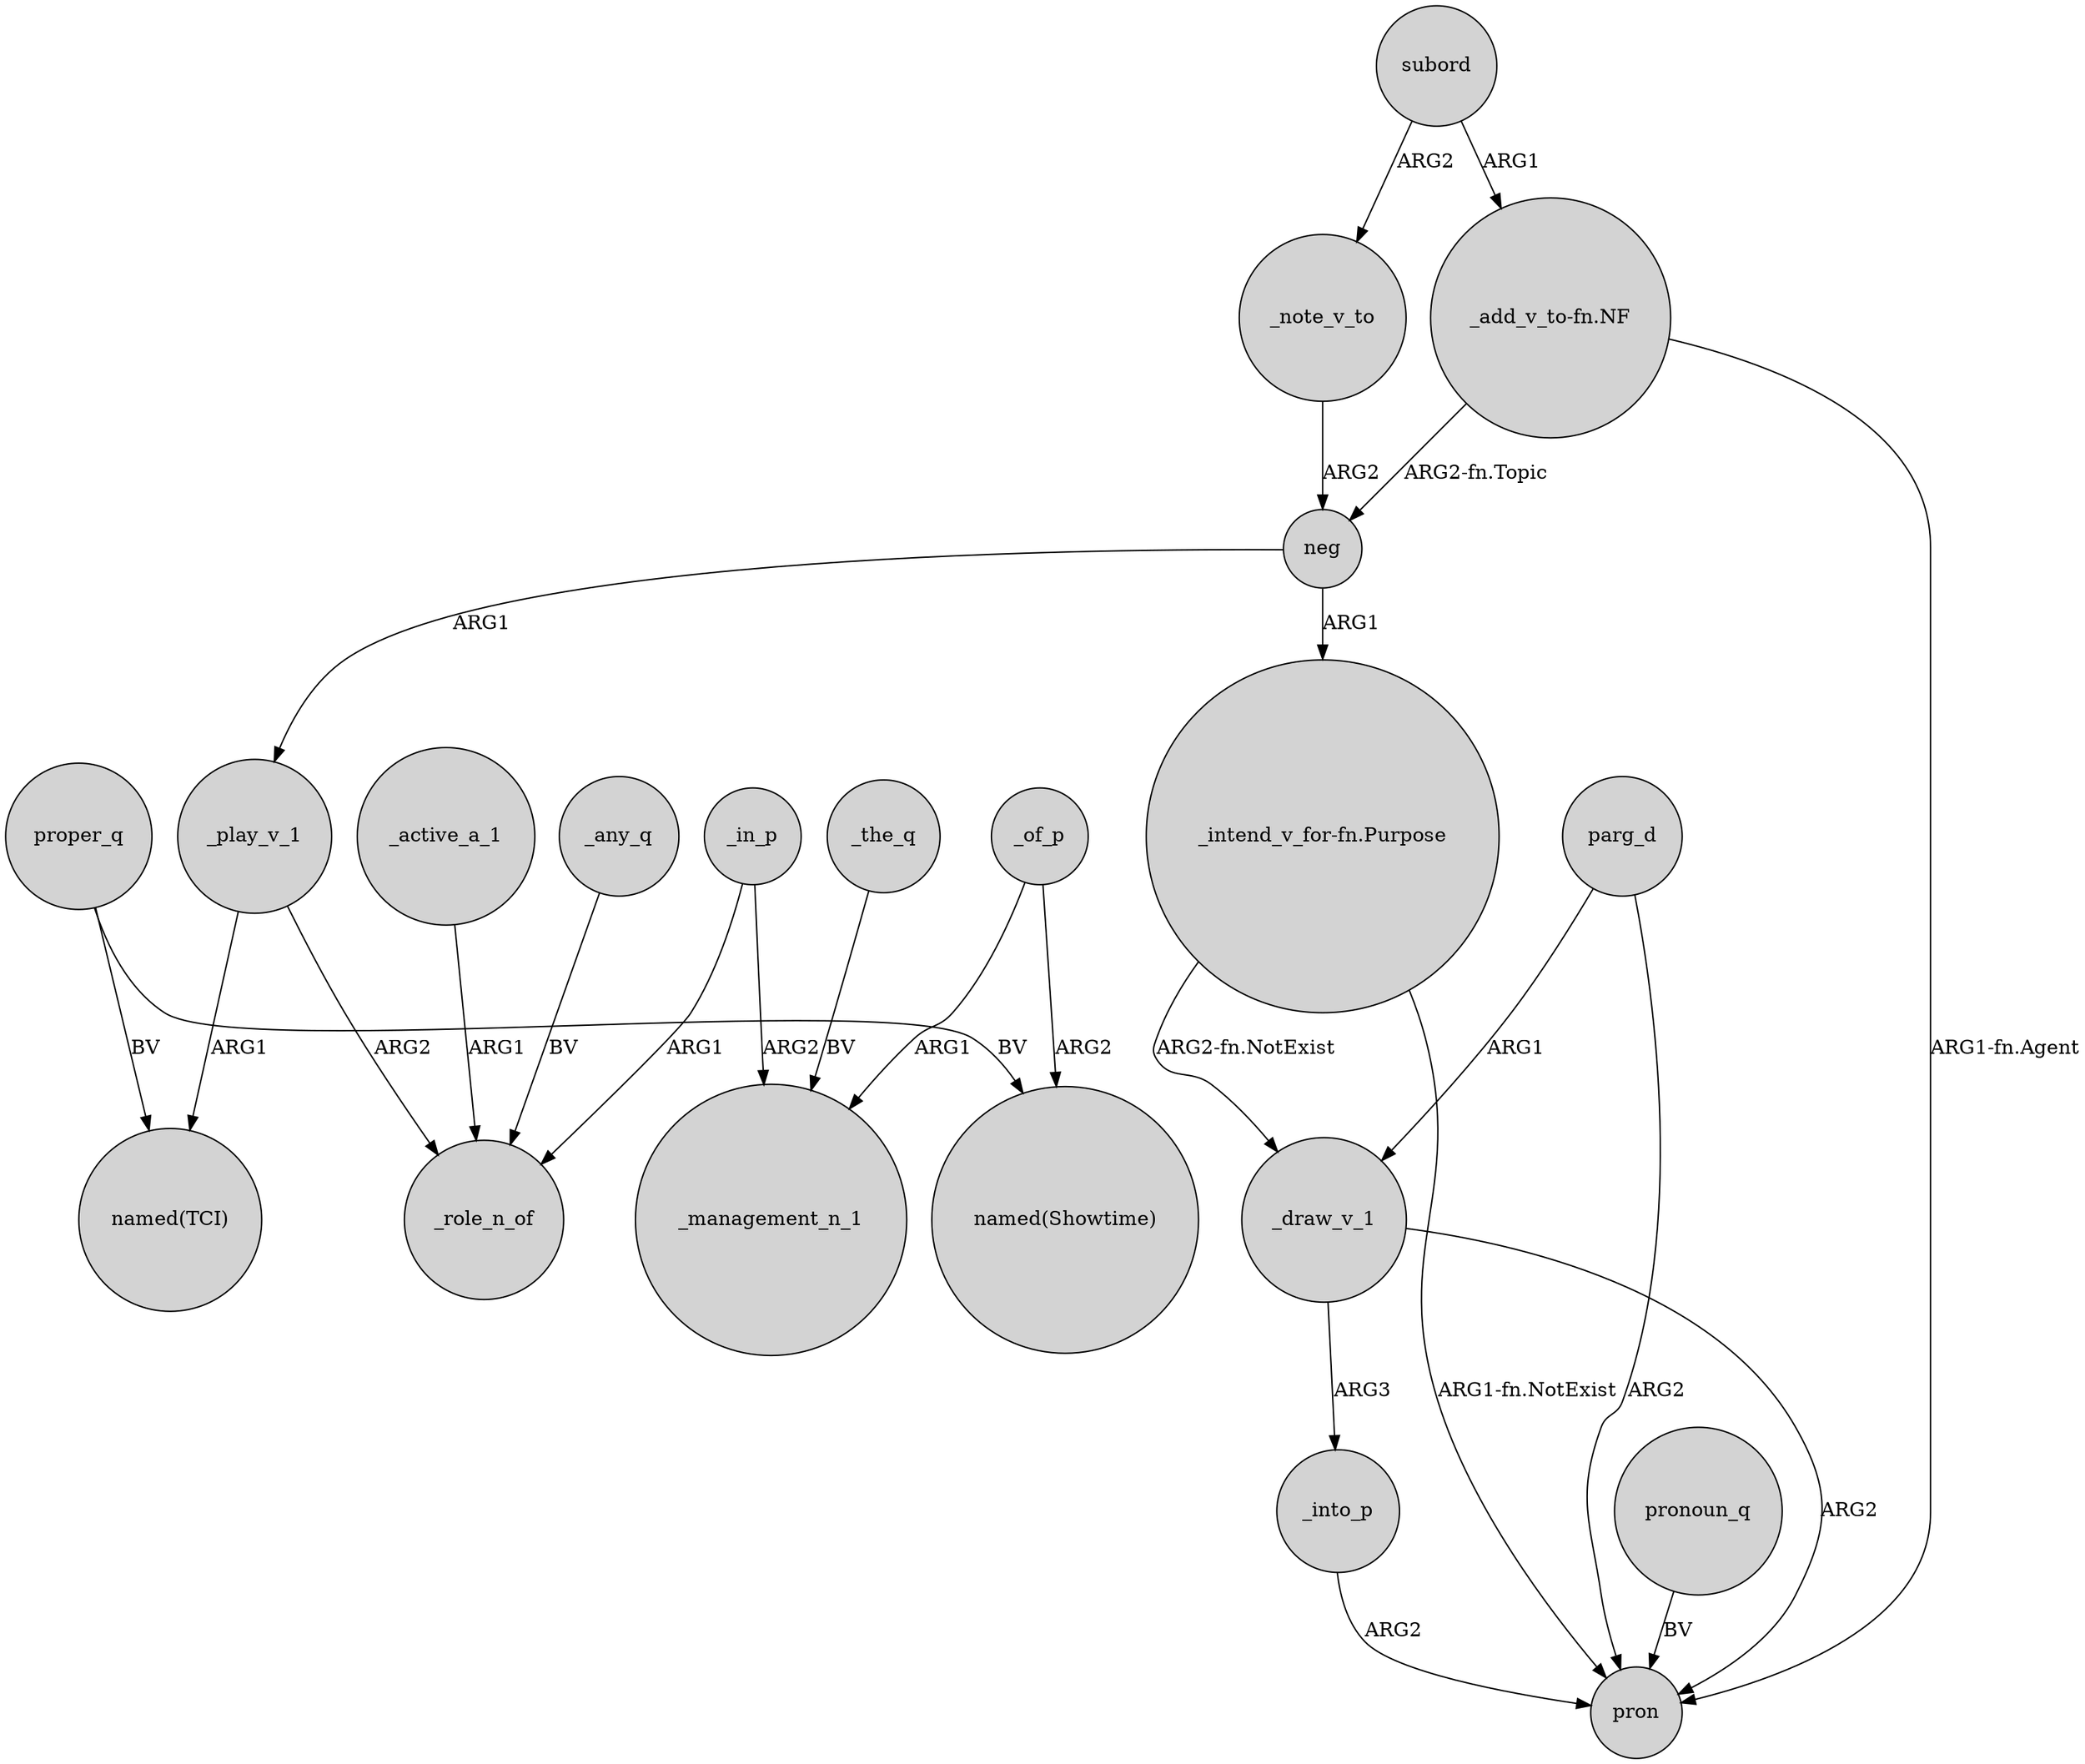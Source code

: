digraph {
	node [shape=circle style=filled]
	proper_q -> "named(TCI)" [label=BV]
	_active_a_1 -> _role_n_of [label=ARG1]
	_the_q -> _management_n_1 [label=BV]
	_of_p -> _management_n_1 [label=ARG1]
	neg -> _play_v_1 [label=ARG1]
	_play_v_1 -> "named(TCI)" [label=ARG1]
	_any_q -> _role_n_of [label=BV]
	_of_p -> "named(Showtime)" [label=ARG2]
	_into_p -> pron [label=ARG2]
	subord -> _note_v_to [label=ARG2]
	proper_q -> "named(Showtime)" [label=BV]
	"_intend_v_for-fn.Purpose" -> pron [label="ARG1-fn.NotExist"]
	parg_d -> pron [label=ARG2]
	pronoun_q -> pron [label=BV]
	parg_d -> _draw_v_1 [label=ARG1]
	neg -> "_intend_v_for-fn.Purpose" [label=ARG1]
	"_intend_v_for-fn.Purpose" -> _draw_v_1 [label="ARG2-fn.NotExist"]
	_draw_v_1 -> _into_p [label=ARG3]
	"_add_v_to-fn.NF" -> pron [label="ARG1-fn.Agent"]
	"_add_v_to-fn.NF" -> neg [label="ARG2-fn.Topic"]
	_in_p -> _management_n_1 [label=ARG2]
	subord -> "_add_v_to-fn.NF" [label=ARG1]
	_note_v_to -> neg [label=ARG2]
	_play_v_1 -> _role_n_of [label=ARG2]
	_draw_v_1 -> pron [label=ARG2]
	_in_p -> _role_n_of [label=ARG1]
}
